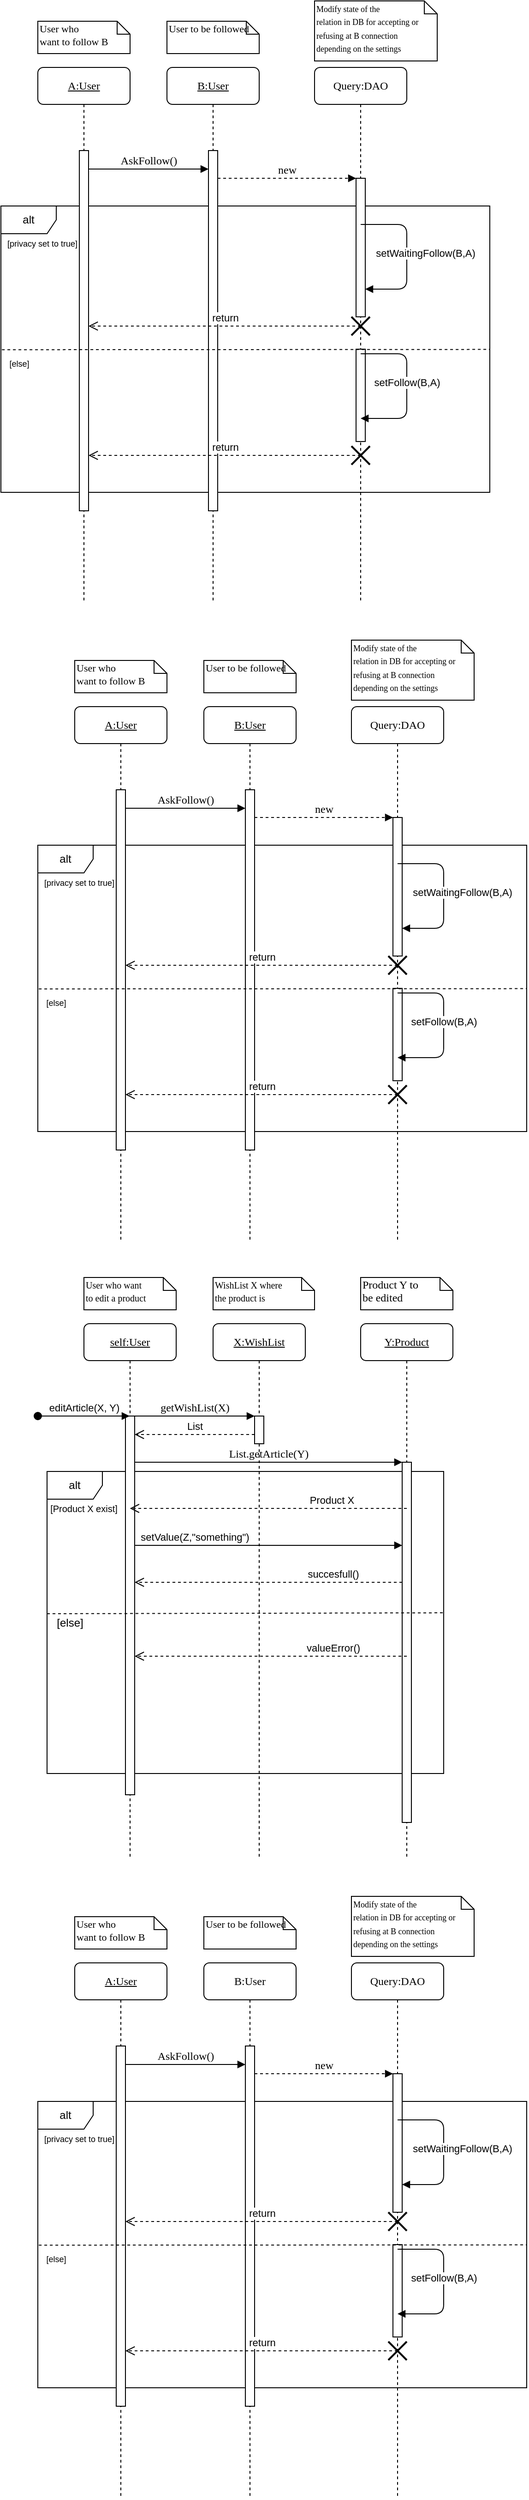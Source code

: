 <mxfile version="12.9.6" type="google"><diagram name="Page-1" id="13e1069c-82ec-6db2-03f1-153e76fe0fe0"><mxGraphModel dx="1038" dy="531" grid="1" gridSize="10" guides="1" tooltips="1" connect="1" arrows="1" fold="1" page="1" pageScale="1" pageWidth="1100" pageHeight="850" background="#ffffff" math="0" shadow="0"><root><mxCell id="0"/><mxCell id="1" parent="0"/><mxCell id="RdYqkUsbzu6zwM44UYpW-6" value="alt" style="shape=umlFrame;whiteSpace=wrap;html=1;" parent="1" vertex="1"><mxGeometry x="60" y="230" width="530" height="310" as="geometry"/></mxCell><mxCell id="7baba1c4bc27f4b0-2" value="&lt;u&gt;B:User&lt;/u&gt;" style="shape=umlLifeline;perimeter=lifelinePerimeter;whiteSpace=wrap;html=1;container=1;collapsible=0;recursiveResize=0;outlineConnect=0;rounded=1;shadow=0;comic=0;labelBackgroundColor=none;strokeWidth=1;fontFamily=Verdana;fontSize=12;align=center;" parent="1" vertex="1"><mxGeometry x="240" y="80" width="100" height="580" as="geometry"/></mxCell><mxCell id="7baba1c4bc27f4b0-10" value="" style="html=1;points=[];perimeter=orthogonalPerimeter;rounded=0;shadow=0;comic=0;labelBackgroundColor=none;strokeWidth=1;fontFamily=Verdana;fontSize=12;align=center;" parent="7baba1c4bc27f4b0-2" vertex="1"><mxGeometry x="45" y="90" width="10" height="390" as="geometry"/></mxCell><mxCell id="7baba1c4bc27f4b0-3" value="Query:DAO" style="shape=umlLifeline;perimeter=lifelinePerimeter;whiteSpace=wrap;html=1;container=1;collapsible=0;recursiveResize=0;outlineConnect=0;rounded=1;shadow=0;comic=0;labelBackgroundColor=none;strokeWidth=1;fontFamily=Verdana;fontSize=12;align=center;" parent="1" vertex="1"><mxGeometry x="400" y="80" width="100" height="580" as="geometry"/></mxCell><mxCell id="7baba1c4bc27f4b0-13" value="" style="html=1;points=[];perimeter=orthogonalPerimeter;rounded=0;shadow=0;comic=0;labelBackgroundColor=none;strokeWidth=1;fontFamily=Verdana;fontSize=12;align=center;" parent="7baba1c4bc27f4b0-3" vertex="1"><mxGeometry x="45" y="120" width="10" height="150" as="geometry"/></mxCell><mxCell id="RdYqkUsbzu6zwM44UYpW-16" value="" style="html=1;points=[];perimeter=orthogonalPerimeter;" parent="7baba1c4bc27f4b0-3" vertex="1"><mxGeometry x="45" y="305" width="10" height="100" as="geometry"/></mxCell><mxCell id="7baba1c4bc27f4b0-8" value="&lt;u&gt;A:User&lt;/u&gt;" style="shape=umlLifeline;perimeter=lifelinePerimeter;whiteSpace=wrap;html=1;container=1;collapsible=0;recursiveResize=0;outlineConnect=0;rounded=1;shadow=0;comic=0;labelBackgroundColor=none;strokeWidth=1;fontFamily=Verdana;fontSize=12;align=center;" parent="1" vertex="1"><mxGeometry x="100" y="80" width="100" height="580" as="geometry"/></mxCell><mxCell id="7baba1c4bc27f4b0-9" value="" style="html=1;points=[];perimeter=orthogonalPerimeter;rounded=0;shadow=0;comic=0;labelBackgroundColor=none;strokeWidth=1;fontFamily=Verdana;fontSize=12;align=center;" parent="7baba1c4bc27f4b0-8" vertex="1"><mxGeometry x="45" y="90" width="10" height="390" as="geometry"/></mxCell><mxCell id="7baba1c4bc27f4b0-11" value="AskFollow()" style="html=1;verticalAlign=bottom;endArrow=block;labelBackgroundColor=none;fontFamily=Verdana;fontSize=12;edgeStyle=elbowEdgeStyle;elbow=vertical;" parent="1" source="7baba1c4bc27f4b0-9" target="7baba1c4bc27f4b0-10" edge="1"><mxGeometry relative="1" as="geometry"><mxPoint x="220" y="190" as="sourcePoint"/><Array as="points"><mxPoint x="220" y="190"/><mxPoint x="210" y="180"/></Array></mxGeometry></mxCell><mxCell id="7baba1c4bc27f4b0-14" value="new" style="html=1;verticalAlign=bottom;endArrow=block;entryX=0;entryY=0;labelBackgroundColor=none;fontFamily=Verdana;fontSize=12;edgeStyle=elbowEdgeStyle;elbow=vertical;dashed=1;" parent="1" source="7baba1c4bc27f4b0-10" target="7baba1c4bc27f4b0-13" edge="1"><mxGeometry relative="1" as="geometry"><mxPoint x="370" y="200" as="sourcePoint"/></mxGeometry></mxCell><mxCell id="7baba1c4bc27f4b0-40" value="&lt;font style=&quot;font-size: 11px&quot;&gt;User who&lt;br&gt;want to follow B&lt;/font&gt;" style="shape=note;whiteSpace=wrap;html=1;size=14;verticalAlign=top;align=left;spacingTop=-6;rounded=0;shadow=0;comic=0;labelBackgroundColor=none;strokeWidth=1;fontFamily=Verdana;fontSize=12" parent="1" vertex="1"><mxGeometry x="100" y="30" width="100" height="35" as="geometry"/></mxCell><mxCell id="7baba1c4bc27f4b0-41" value="&lt;font style=&quot;font-size: 11px&quot;&gt;User to be followed&lt;/font&gt;" style="shape=note;whiteSpace=wrap;html=1;size=14;verticalAlign=top;align=left;spacingTop=-6;rounded=0;shadow=0;comic=0;labelBackgroundColor=none;strokeWidth=1;fontFamily=Verdana;fontSize=12" parent="1" vertex="1"><mxGeometry x="240" y="30" width="100" height="35" as="geometry"/></mxCell><mxCell id="7baba1c4bc27f4b0-42" value="&lt;font style=&quot;line-height: 60% ; font-size: 9px&quot;&gt;Modify state of the &lt;br&gt;relation in DB for accepting or refusing at B connection&lt;br&gt;depending on the settings&lt;br&gt;&lt;/font&gt;" style="shape=note;whiteSpace=wrap;html=1;size=14;verticalAlign=top;align=left;spacingTop=-6;rounded=0;shadow=0;comic=0;labelBackgroundColor=none;strokeWidth=1;fontFamily=Verdana;fontSize=12" parent="1" vertex="1"><mxGeometry x="400" y="8" width="133" height="65" as="geometry"/></mxCell><mxCell id="RdYqkUsbzu6zwM44UYpW-3" value="setWaitingFollow(B,A)" style="html=1;verticalAlign=bottom;endArrow=block;" parent="1" target="7baba1c4bc27f4b0-13" edge="1"><mxGeometry x="0.091" y="20" width="80" relative="1" as="geometry"><mxPoint x="450" y="250" as="sourcePoint"/><mxPoint x="449.81" y="330" as="targetPoint"/><Array as="points"><mxPoint x="500" y="250"/><mxPoint x="500" y="290"/><mxPoint x="500" y="320"/></Array><mxPoint as="offset"/></mxGeometry></mxCell><mxCell id="RdYqkUsbzu6zwM44UYpW-4" value="setFollow(B,A)" style="html=1;verticalAlign=bottom;endArrow=block;" parent="1" target="7baba1c4bc27f4b0-3" edge="1"><mxGeometry x="0.058" width="80" relative="1" as="geometry"><mxPoint x="450" y="390" as="sourcePoint"/><mxPoint x="530" y="390" as="targetPoint"/><Array as="points"><mxPoint x="500" y="390"/><mxPoint x="500" y="460"/></Array><mxPoint as="offset"/></mxGeometry></mxCell><mxCell id="RdYqkUsbzu6zwM44UYpW-8" value="return" style="html=1;verticalAlign=bottom;endArrow=open;dashed=1;endSize=8;" parent="1" edge="1"><mxGeometry relative="1" as="geometry"><mxPoint x="450" y="500" as="sourcePoint"/><mxPoint x="155" y="500" as="targetPoint"/><Array as="points"><mxPoint x="370" y="500"/></Array></mxGeometry></mxCell><mxCell id="RdYqkUsbzu6zwM44UYpW-9" value="" style="endArrow=none;dashed=1;html=1;exitX=0.002;exitY=0.502;exitDx=0;exitDy=0;exitPerimeter=0;entryX=1;entryY=0.501;entryDx=0;entryDy=0;entryPerimeter=0;" parent="1" edge="1"><mxGeometry width="50" height="50" relative="1" as="geometry"><mxPoint x="61.06" y="385.6" as="sourcePoint"/><mxPoint x="590" y="385.3" as="targetPoint"/></mxGeometry></mxCell><mxCell id="RdYqkUsbzu6zwM44UYpW-10" value="&lt;font style=&quot;font-size: 9px&quot;&gt;[privacy set to true]&lt;/font&gt;" style="text;html=1;strokeColor=none;fillColor=none;align=center;verticalAlign=middle;whiteSpace=wrap;rounded=0;" parent="1" vertex="1"><mxGeometry x="60" y="260" width="90" height="20" as="geometry"/></mxCell><mxCell id="RdYqkUsbzu6zwM44UYpW-11" value="&lt;font style=&quot;font-size: 9px&quot;&gt;[else]&lt;/font&gt;" style="text;html=1;strokeColor=none;fillColor=none;align=center;verticalAlign=middle;whiteSpace=wrap;rounded=0;" parent="1" vertex="1"><mxGeometry x="60" y="390" width="40" height="20" as="geometry"/></mxCell><mxCell id="RdYqkUsbzu6zwM44UYpW-17" value="" style="endArrow=none;html=1;strokeWidth=2;" parent="1" edge="1"><mxGeometry width="50" height="50" relative="1" as="geometry"><mxPoint x="440" y="510" as="sourcePoint"/><mxPoint x="460" y="490" as="targetPoint"/></mxGeometry></mxCell><mxCell id="RdYqkUsbzu6zwM44UYpW-18" value="" style="endArrow=none;html=1;strokeWidth=2;" parent="1" edge="1"><mxGeometry width="50" height="50" relative="1" as="geometry"><mxPoint x="460" y="510" as="sourcePoint"/><mxPoint x="440" y="490" as="targetPoint"/><Array as="points"/></mxGeometry></mxCell><mxCell id="RdYqkUsbzu6zwM44UYpW-12" value="" style="endArrow=none;html=1;strokeWidth=2;rounded=1;shadow=0;" parent="1" edge="1"><mxGeometry width="50" height="50" relative="1" as="geometry"><mxPoint x="440" y="370" as="sourcePoint"/><mxPoint x="460" y="350" as="targetPoint"/></mxGeometry></mxCell><mxCell id="RdYqkUsbzu6zwM44UYpW-13" value="" style="endArrow=none;html=1;strokeWidth=2;rounded=1;shadow=0;" parent="1" edge="1"><mxGeometry width="50" height="50" relative="1" as="geometry"><mxPoint x="460" y="370" as="sourcePoint"/><mxPoint x="440" y="350" as="targetPoint"/></mxGeometry></mxCell><mxCell id="RdYqkUsbzu6zwM44UYpW-7" value="return" style="html=1;verticalAlign=bottom;endArrow=open;dashed=1;endSize=8;" parent="1" edge="1"><mxGeometry relative="1" as="geometry"><mxPoint x="450" y="360" as="sourcePoint"/><mxPoint x="155" y="360" as="targetPoint"/></mxGeometry></mxCell><mxCell id="ytRb5k7nLh3OFUmVU7L0-1" value="alt" style="shape=umlFrame;whiteSpace=wrap;html=1;" vertex="1" parent="1"><mxGeometry x="100" y="922" width="530" height="310" as="geometry"/></mxCell><mxCell id="ytRb5k7nLh3OFUmVU7L0-2" value="&lt;u&gt;B:User&lt;/u&gt;" style="shape=umlLifeline;perimeter=lifelinePerimeter;whiteSpace=wrap;html=1;container=1;collapsible=0;recursiveResize=0;outlineConnect=0;rounded=1;shadow=0;comic=0;labelBackgroundColor=none;strokeWidth=1;fontFamily=Verdana;fontSize=12;align=center;" vertex="1" parent="1"><mxGeometry x="280" y="772" width="100" height="580" as="geometry"/></mxCell><mxCell id="ytRb5k7nLh3OFUmVU7L0-3" value="" style="html=1;points=[];perimeter=orthogonalPerimeter;rounded=0;shadow=0;comic=0;labelBackgroundColor=none;strokeWidth=1;fontFamily=Verdana;fontSize=12;align=center;" vertex="1" parent="ytRb5k7nLh3OFUmVU7L0-2"><mxGeometry x="45" y="90" width="10" height="390" as="geometry"/></mxCell><mxCell id="ytRb5k7nLh3OFUmVU7L0-4" value="Query:DAO" style="shape=umlLifeline;perimeter=lifelinePerimeter;whiteSpace=wrap;html=1;container=1;collapsible=0;recursiveResize=0;outlineConnect=0;rounded=1;shadow=0;comic=0;labelBackgroundColor=none;strokeWidth=1;fontFamily=Verdana;fontSize=12;align=center;" vertex="1" parent="1"><mxGeometry x="440" y="772" width="100" height="580" as="geometry"/></mxCell><mxCell id="ytRb5k7nLh3OFUmVU7L0-5" value="" style="html=1;points=[];perimeter=orthogonalPerimeter;rounded=0;shadow=0;comic=0;labelBackgroundColor=none;strokeWidth=1;fontFamily=Verdana;fontSize=12;align=center;" vertex="1" parent="ytRb5k7nLh3OFUmVU7L0-4"><mxGeometry x="45" y="120" width="10" height="150" as="geometry"/></mxCell><mxCell id="ytRb5k7nLh3OFUmVU7L0-6" value="" style="html=1;points=[];perimeter=orthogonalPerimeter;" vertex="1" parent="ytRb5k7nLh3OFUmVU7L0-4"><mxGeometry x="45" y="305" width="10" height="100" as="geometry"/></mxCell><mxCell id="ytRb5k7nLh3OFUmVU7L0-7" value="&lt;u&gt;A:User&lt;/u&gt;" style="shape=umlLifeline;perimeter=lifelinePerimeter;whiteSpace=wrap;html=1;container=1;collapsible=0;recursiveResize=0;outlineConnect=0;rounded=1;shadow=0;comic=0;labelBackgroundColor=none;strokeWidth=1;fontFamily=Verdana;fontSize=12;align=center;" vertex="1" parent="1"><mxGeometry x="140" y="772" width="100" height="580" as="geometry"/></mxCell><mxCell id="ytRb5k7nLh3OFUmVU7L0-8" value="" style="html=1;points=[];perimeter=orthogonalPerimeter;rounded=0;shadow=0;comic=0;labelBackgroundColor=none;strokeWidth=1;fontFamily=Verdana;fontSize=12;align=center;" vertex="1" parent="ytRb5k7nLh3OFUmVU7L0-7"><mxGeometry x="45" y="90" width="10" height="390" as="geometry"/></mxCell><mxCell id="ytRb5k7nLh3OFUmVU7L0-9" value="AskFollow()" style="html=1;verticalAlign=bottom;endArrow=block;labelBackgroundColor=none;fontFamily=Verdana;fontSize=12;edgeStyle=elbowEdgeStyle;elbow=vertical;" edge="1" parent="1" source="ytRb5k7nLh3OFUmVU7L0-8" target="ytRb5k7nLh3OFUmVU7L0-3"><mxGeometry relative="1" as="geometry"><mxPoint x="260" y="882" as="sourcePoint"/><Array as="points"><mxPoint x="260" y="882"/><mxPoint x="250" y="872"/></Array></mxGeometry></mxCell><mxCell id="ytRb5k7nLh3OFUmVU7L0-10" value="new" style="html=1;verticalAlign=bottom;endArrow=block;entryX=0;entryY=0;labelBackgroundColor=none;fontFamily=Verdana;fontSize=12;edgeStyle=elbowEdgeStyle;elbow=vertical;dashed=1;" edge="1" parent="1" source="ytRb5k7nLh3OFUmVU7L0-3" target="ytRb5k7nLh3OFUmVU7L0-5"><mxGeometry relative="1" as="geometry"><mxPoint x="410" y="892" as="sourcePoint"/></mxGeometry></mxCell><mxCell id="ytRb5k7nLh3OFUmVU7L0-11" value="&lt;font style=&quot;font-size: 11px&quot;&gt;User who&lt;br&gt;want to follow B&lt;/font&gt;" style="shape=note;whiteSpace=wrap;html=1;size=14;verticalAlign=top;align=left;spacingTop=-6;rounded=0;shadow=0;comic=0;labelBackgroundColor=none;strokeWidth=1;fontFamily=Verdana;fontSize=12" vertex="1" parent="1"><mxGeometry x="140" y="722" width="100" height="35" as="geometry"/></mxCell><mxCell id="ytRb5k7nLh3OFUmVU7L0-12" value="&lt;font style=&quot;font-size: 11px&quot;&gt;User to be followed&lt;/font&gt;" style="shape=note;whiteSpace=wrap;html=1;size=14;verticalAlign=top;align=left;spacingTop=-6;rounded=0;shadow=0;comic=0;labelBackgroundColor=none;strokeWidth=1;fontFamily=Verdana;fontSize=12" vertex="1" parent="1"><mxGeometry x="280" y="722" width="100" height="35" as="geometry"/></mxCell><mxCell id="ytRb5k7nLh3OFUmVU7L0-13" value="&lt;font style=&quot;line-height: 60% ; font-size: 9px&quot;&gt;Modify state of the &lt;br&gt;relation in DB for accepting or refusing at B connection&lt;br&gt;depending on the settings&lt;br&gt;&lt;/font&gt;" style="shape=note;whiteSpace=wrap;html=1;size=14;verticalAlign=top;align=left;spacingTop=-6;rounded=0;shadow=0;comic=0;labelBackgroundColor=none;strokeWidth=1;fontFamily=Verdana;fontSize=12" vertex="1" parent="1"><mxGeometry x="440" y="700" width="133" height="65" as="geometry"/></mxCell><mxCell id="ytRb5k7nLh3OFUmVU7L0-14" value="setWaitingFollow(B,A)" style="html=1;verticalAlign=bottom;endArrow=block;" edge="1" parent="1" target="ytRb5k7nLh3OFUmVU7L0-5"><mxGeometry x="0.091" y="20" width="80" relative="1" as="geometry"><mxPoint x="490" y="942" as="sourcePoint"/><mxPoint x="489.81" y="1022" as="targetPoint"/><Array as="points"><mxPoint x="540" y="942"/><mxPoint x="540" y="982"/><mxPoint x="540" y="1012"/></Array><mxPoint as="offset"/></mxGeometry></mxCell><mxCell id="ytRb5k7nLh3OFUmVU7L0-15" value="setFollow(B,A)" style="html=1;verticalAlign=bottom;endArrow=block;" edge="1" parent="1" target="ytRb5k7nLh3OFUmVU7L0-4"><mxGeometry x="0.058" width="80" relative="1" as="geometry"><mxPoint x="490" y="1082" as="sourcePoint"/><mxPoint x="570" y="1082" as="targetPoint"/><Array as="points"><mxPoint x="540" y="1082"/><mxPoint x="540" y="1152"/></Array><mxPoint as="offset"/></mxGeometry></mxCell><mxCell id="ytRb5k7nLh3OFUmVU7L0-16" value="return" style="html=1;verticalAlign=bottom;endArrow=open;dashed=1;endSize=8;" edge="1" parent="1"><mxGeometry relative="1" as="geometry"><mxPoint x="490" y="1192" as="sourcePoint"/><mxPoint x="195" y="1192" as="targetPoint"/><Array as="points"><mxPoint x="410" y="1192"/></Array></mxGeometry></mxCell><mxCell id="ytRb5k7nLh3OFUmVU7L0-17" value="" style="endArrow=none;dashed=1;html=1;exitX=0.002;exitY=0.502;exitDx=0;exitDy=0;exitPerimeter=0;entryX=1;entryY=0.501;entryDx=0;entryDy=0;entryPerimeter=0;" edge="1" parent="1"><mxGeometry width="50" height="50" relative="1" as="geometry"><mxPoint x="101.06" y="1077.6" as="sourcePoint"/><mxPoint x="630" y="1077.3" as="targetPoint"/></mxGeometry></mxCell><mxCell id="ytRb5k7nLh3OFUmVU7L0-18" value="&lt;font style=&quot;font-size: 9px&quot;&gt;[privacy set to true]&lt;/font&gt;" style="text;html=1;strokeColor=none;fillColor=none;align=center;verticalAlign=middle;whiteSpace=wrap;rounded=0;" vertex="1" parent="1"><mxGeometry x="100" y="952" width="90" height="20" as="geometry"/></mxCell><mxCell id="ytRb5k7nLh3OFUmVU7L0-19" value="&lt;font style=&quot;font-size: 9px&quot;&gt;[else]&lt;/font&gt;" style="text;html=1;strokeColor=none;fillColor=none;align=center;verticalAlign=middle;whiteSpace=wrap;rounded=0;" vertex="1" parent="1"><mxGeometry x="100" y="1082" width="40" height="20" as="geometry"/></mxCell><mxCell id="ytRb5k7nLh3OFUmVU7L0-20" value="" style="endArrow=none;html=1;strokeWidth=2;" edge="1" parent="1"><mxGeometry width="50" height="50" relative="1" as="geometry"><mxPoint x="480" y="1202" as="sourcePoint"/><mxPoint x="500" y="1182" as="targetPoint"/></mxGeometry></mxCell><mxCell id="ytRb5k7nLh3OFUmVU7L0-21" value="" style="endArrow=none;html=1;strokeWidth=2;" edge="1" parent="1"><mxGeometry width="50" height="50" relative="1" as="geometry"><mxPoint x="500" y="1202" as="sourcePoint"/><mxPoint x="480" y="1182" as="targetPoint"/><Array as="points"/></mxGeometry></mxCell><mxCell id="ytRb5k7nLh3OFUmVU7L0-22" value="" style="endArrow=none;html=1;strokeWidth=2;rounded=1;shadow=0;" edge="1" parent="1"><mxGeometry width="50" height="50" relative="1" as="geometry"><mxPoint x="480" y="1062" as="sourcePoint"/><mxPoint x="500" y="1042" as="targetPoint"/></mxGeometry></mxCell><mxCell id="ytRb5k7nLh3OFUmVU7L0-23" value="" style="endArrow=none;html=1;strokeWidth=2;rounded=1;shadow=0;" edge="1" parent="1"><mxGeometry width="50" height="50" relative="1" as="geometry"><mxPoint x="500" y="1062" as="sourcePoint"/><mxPoint x="480" y="1042" as="targetPoint"/></mxGeometry></mxCell><mxCell id="ytRb5k7nLh3OFUmVU7L0-24" value="return" style="html=1;verticalAlign=bottom;endArrow=open;dashed=1;endSize=8;" edge="1" parent="1"><mxGeometry relative="1" as="geometry"><mxPoint x="490" y="1052" as="sourcePoint"/><mxPoint x="195" y="1052" as="targetPoint"/></mxGeometry></mxCell><UserObject label="alt" id="ytRb5k7nLh3OFUmVU7L0-25"><mxCell style="shape=umlFrame;whiteSpace=wrap;html=1;movable=1;resizable=1;rotatable=1;deletable=1;editable=1;connectable=1;" vertex="1" parent="1"><mxGeometry x="110" y="1600" width="430" height="327" as="geometry"/></mxCell></UserObject><mxCell id="ytRb5k7nLh3OFUmVU7L0-26" value="&lt;u&gt;X:WishList&lt;/u&gt;" style="shape=umlLifeline;perimeter=lifelinePerimeter;whiteSpace=wrap;html=1;container=1;collapsible=0;recursiveResize=0;outlineConnect=0;rounded=1;shadow=0;comic=0;labelBackgroundColor=none;strokeWidth=1;fontFamily=Verdana;fontSize=12;align=center;" vertex="1" parent="1"><mxGeometry x="290" y="1440" width="100" height="580" as="geometry"/></mxCell><mxCell id="ytRb5k7nLh3OFUmVU7L0-27" value="" style="html=1;points=[];perimeter=orthogonalPerimeter;rounded=0;shadow=0;comic=0;labelBackgroundColor=none;strokeWidth=1;fontFamily=Verdana;fontSize=12;align=center;" vertex="1" parent="ytRb5k7nLh3OFUmVU7L0-26"><mxGeometry x="45" y="100" width="10" height="30" as="geometry"/></mxCell><mxCell id="ytRb5k7nLh3OFUmVU7L0-28" value="&lt;u&gt;Y:Product&lt;/u&gt;" style="shape=umlLifeline;perimeter=lifelinePerimeter;whiteSpace=wrap;html=1;container=1;collapsible=0;recursiveResize=0;outlineConnect=0;rounded=1;shadow=0;comic=0;labelBackgroundColor=none;strokeWidth=1;fontFamily=Verdana;fontSize=12;align=center;" vertex="1" parent="1"><mxGeometry x="450" y="1440" width="100" height="580" as="geometry"/></mxCell><mxCell id="ytRb5k7nLh3OFUmVU7L0-29" value="" style="html=1;points=[];perimeter=orthogonalPerimeter;rounded=0;shadow=0;comic=0;labelBackgroundColor=none;strokeWidth=1;fontFamily=Verdana;fontSize=12;align=center;" vertex="1" parent="ytRb5k7nLh3OFUmVU7L0-28"><mxGeometry x="45" y="150" width="10" height="390" as="geometry"/></mxCell><mxCell id="ytRb5k7nLh3OFUmVU7L0-30" value="&lt;u&gt;self:User&lt;/u&gt;" style="shape=umlLifeline;perimeter=lifelinePerimeter;whiteSpace=wrap;html=1;container=1;collapsible=0;recursiveResize=0;outlineConnect=0;rounded=1;shadow=0;comic=0;labelBackgroundColor=none;strokeWidth=1;fontFamily=Verdana;fontSize=12;align=center;" vertex="1" parent="1"><mxGeometry x="150" y="1440" width="100" height="580" as="geometry"/></mxCell><mxCell id="ytRb5k7nLh3OFUmVU7L0-31" value="" style="html=1;points=[];perimeter=orthogonalPerimeter;rounded=0;shadow=0;comic=0;labelBackgroundColor=none;strokeWidth=1;fontFamily=Verdana;fontSize=12;align=center;" vertex="1" parent="ytRb5k7nLh3OFUmVU7L0-30"><mxGeometry x="45" y="100" width="10" height="410" as="geometry"/></mxCell><mxCell id="ytRb5k7nLh3OFUmVU7L0-32" value="getWishList(X)" style="html=1;verticalAlign=bottom;endArrow=block;entryX=0;entryY=0;labelBackgroundColor=none;fontFamily=Verdana;fontSize=12;edgeStyle=elbowEdgeStyle;elbow=vertical;" edge="1" parent="1" source="ytRb5k7nLh3OFUmVU7L0-31" target="ytRb5k7nLh3OFUmVU7L0-27"><mxGeometry relative="1" as="geometry"><mxPoint x="270" y="1550" as="sourcePoint"/></mxGeometry></mxCell><mxCell id="ytRb5k7nLh3OFUmVU7L0-33" value="List.getArticle(Y)" style="html=1;verticalAlign=bottom;endArrow=block;labelBackgroundColor=none;fontFamily=Verdana;fontSize=12;edgeStyle=elbowEdgeStyle;elbow=vertical;" edge="1" parent="1" source="ytRb5k7nLh3OFUmVU7L0-31"><mxGeometry relative="1" as="geometry"><mxPoint x="420" y="1560" as="sourcePoint"/><mxPoint x="495" y="1590" as="targetPoint"/><Array as="points"><mxPoint x="250" y="1590"/><mxPoint x="370" y="1580"/></Array></mxGeometry></mxCell><mxCell id="ytRb5k7nLh3OFUmVU7L0-34" value="&lt;font style=&quot;font-size: 10px&quot;&gt;User who want &lt;br&gt;to edit a product&lt;/font&gt;" style="shape=note;whiteSpace=wrap;html=1;size=14;verticalAlign=top;align=left;spacingTop=-6;rounded=0;shadow=0;comic=0;labelBackgroundColor=none;strokeWidth=1;fontFamily=Verdana;fontSize=12" vertex="1" parent="1"><mxGeometry x="150" y="1390" width="100" height="35" as="geometry"/></mxCell><mxCell id="ytRb5k7nLh3OFUmVU7L0-35" value="&lt;font style=&quot;font-size: 10px&quot;&gt;WishList X where &lt;br&gt;the product is&amp;nbsp;&lt;/font&gt;" style="shape=note;whiteSpace=wrap;html=1;size=14;verticalAlign=top;align=left;spacingTop=-6;rounded=0;shadow=0;comic=0;labelBackgroundColor=none;strokeWidth=1;fontFamily=Verdana;fontSize=12" vertex="1" parent="1"><mxGeometry x="290" y="1390" width="110" height="35" as="geometry"/></mxCell><mxCell id="ytRb5k7nLh3OFUmVU7L0-36" value="Product Y to&amp;nbsp;&lt;br&gt;be edited" style="shape=note;whiteSpace=wrap;html=1;size=14;verticalAlign=top;align=left;spacingTop=-6;rounded=0;shadow=0;comic=0;labelBackgroundColor=none;strokeWidth=1;fontFamily=Verdana;fontSize=12" vertex="1" parent="1"><mxGeometry x="450" y="1390" width="100" height="35" as="geometry"/></mxCell><mxCell id="ytRb5k7nLh3OFUmVU7L0-37" value="Product X&amp;nbsp;" style="html=1;verticalAlign=bottom;endArrow=open;dashed=1;endSize=8;" edge="1" parent="1"><mxGeometry x="-0.467" relative="1" as="geometry"><mxPoint x="500" y="1640" as="sourcePoint"/><mxPoint x="199.81" y="1640" as="targetPoint"/><mxPoint as="offset"/></mxGeometry></mxCell><mxCell id="ytRb5k7nLh3OFUmVU7L0-38" value="setValue(Z,&quot;something&quot;)" style="html=1;verticalAlign=bottom;endArrow=block;" edge="1" parent="1"><mxGeometry x="-0.552" width="80" relative="1" as="geometry"><mxPoint x="205.0" y="1680" as="sourcePoint"/><mxPoint x="495" y="1680" as="targetPoint"/><mxPoint as="offset"/></mxGeometry></mxCell><mxCell id="ytRb5k7nLh3OFUmVU7L0-39" value="succesfull()" style="html=1;verticalAlign=bottom;endArrow=open;dashed=1;endSize=8;" edge="1" parent="1"><mxGeometry x="-0.483" relative="1" as="geometry"><mxPoint x="495" y="1720" as="sourcePoint"/><mxPoint x="205.0" y="1720" as="targetPoint"/><mxPoint as="offset"/></mxGeometry></mxCell><mxCell id="ytRb5k7nLh3OFUmVU7L0-40" value="" style="endArrow=none;dashed=1;html=1;exitX=0;exitY=0.471;exitDx=0;exitDy=0;exitPerimeter=0;entryX=1;entryY=0.468;entryDx=0;entryDy=0;entryPerimeter=0;" edge="1" parent="1" source="ytRb5k7nLh3OFUmVU7L0-25" target="ytRb5k7nLh3OFUmVU7L0-25"><mxGeometry width="50" height="50" relative="1" as="geometry"><mxPoint x="340" y="1770" as="sourcePoint"/><mxPoint x="390" y="1720" as="targetPoint"/></mxGeometry></mxCell><mxCell id="ytRb5k7nLh3OFUmVU7L0-41" value="valueError()" style="html=1;verticalAlign=bottom;endArrow=open;dashed=1;endSize=8;" edge="1" parent="1" target="ytRb5k7nLh3OFUmVU7L0-31"><mxGeometry x="-0.458" relative="1" as="geometry"><mxPoint x="500" y="1800" as="sourcePoint"/><mxPoint x="420" y="1800" as="targetPoint"/><mxPoint as="offset"/></mxGeometry></mxCell><mxCell id="ytRb5k7nLh3OFUmVU7L0-42" value="&lt;font style=&quot;font-size: 10px&quot;&gt;[Product X exist]&lt;/font&gt;" style="text;html=1;strokeColor=none;fillColor=none;align=center;verticalAlign=middle;whiteSpace=wrap;rounded=0;" vertex="1" parent="1"><mxGeometry x="110" y="1630" width="80" height="20" as="geometry"/></mxCell><mxCell id="ytRb5k7nLh3OFUmVU7L0-43" value="[else]" style="text;html=1;strokeColor=none;fillColor=none;align=center;verticalAlign=middle;whiteSpace=wrap;rounded=0;" vertex="1" parent="1"><mxGeometry x="110" y="1753.5" width="50" height="20" as="geometry"/></mxCell><mxCell id="ytRb5k7nLh3OFUmVU7L0-44" value="editArticle(X, Y)" style="html=1;verticalAlign=bottom;startArrow=oval;startFill=1;endArrow=block;startSize=8;" edge="1" parent="1" target="ytRb5k7nLh3OFUmVU7L0-30"><mxGeometry width="60" relative="1" as="geometry"><mxPoint x="100" y="1540" as="sourcePoint"/><mxPoint x="180" y="1540" as="targetPoint"/></mxGeometry></mxCell><mxCell id="ytRb5k7nLh3OFUmVU7L0-45" value="List" style="html=1;verticalAlign=bottom;endArrow=open;dashed=1;endSize=8;" edge="1" parent="1" source="ytRb5k7nLh3OFUmVU7L0-27" target="ytRb5k7nLh3OFUmVU7L0-31"><mxGeometry relative="1" as="geometry"><mxPoint x="480" y="1660" as="sourcePoint"/><mxPoint x="400" y="1660" as="targetPoint"/><Array as="points"><mxPoint x="240" y="1560"/></Array></mxGeometry></mxCell><mxCell id="ytRb5k7nLh3OFUmVU7L0-46" value="alt" style="shape=umlFrame;whiteSpace=wrap;html=1;" vertex="1" parent="1"><mxGeometry x="100" y="2282" width="530" height="310" as="geometry"/></mxCell><mxCell id="ytRb5k7nLh3OFUmVU7L0-47" value="B:User" style="shape=umlLifeline;perimeter=lifelinePerimeter;whiteSpace=wrap;html=1;container=1;collapsible=0;recursiveResize=0;outlineConnect=0;rounded=1;shadow=0;comic=0;labelBackgroundColor=none;strokeWidth=1;fontFamily=Verdana;fontSize=12;align=center;" vertex="1" parent="1"><mxGeometry x="280" y="2132" width="100" height="580" as="geometry"/></mxCell><mxCell id="ytRb5k7nLh3OFUmVU7L0-48" value="" style="html=1;points=[];perimeter=orthogonalPerimeter;rounded=0;shadow=0;comic=0;labelBackgroundColor=none;strokeWidth=1;fontFamily=Verdana;fontSize=12;align=center;" vertex="1" parent="ytRb5k7nLh3OFUmVU7L0-47"><mxGeometry x="45" y="90" width="10" height="390" as="geometry"/></mxCell><mxCell id="ytRb5k7nLh3OFUmVU7L0-49" value="Query:DAO" style="shape=umlLifeline;perimeter=lifelinePerimeter;whiteSpace=wrap;html=1;container=1;collapsible=0;recursiveResize=0;outlineConnect=0;rounded=1;shadow=0;comic=0;labelBackgroundColor=none;strokeWidth=1;fontFamily=Verdana;fontSize=12;align=center;" vertex="1" parent="1"><mxGeometry x="440" y="2132" width="100" height="580" as="geometry"/></mxCell><mxCell id="ytRb5k7nLh3OFUmVU7L0-50" value="" style="html=1;points=[];perimeter=orthogonalPerimeter;rounded=0;shadow=0;comic=0;labelBackgroundColor=none;strokeWidth=1;fontFamily=Verdana;fontSize=12;align=center;" vertex="1" parent="ytRb5k7nLh3OFUmVU7L0-49"><mxGeometry x="45" y="120" width="10" height="150" as="geometry"/></mxCell><mxCell id="ytRb5k7nLh3OFUmVU7L0-51" value="" style="html=1;points=[];perimeter=orthogonalPerimeter;" vertex="1" parent="ytRb5k7nLh3OFUmVU7L0-49"><mxGeometry x="45" y="305" width="10" height="100" as="geometry"/></mxCell><mxCell id="ytRb5k7nLh3OFUmVU7L0-52" value="&lt;u&gt;A:User&lt;/u&gt;" style="shape=umlLifeline;perimeter=lifelinePerimeter;whiteSpace=wrap;html=1;container=1;collapsible=0;recursiveResize=0;outlineConnect=0;rounded=1;shadow=0;comic=0;labelBackgroundColor=none;strokeWidth=1;fontFamily=Verdana;fontSize=12;align=center;" vertex="1" parent="1"><mxGeometry x="140" y="2132" width="100" height="580" as="geometry"/></mxCell><mxCell id="ytRb5k7nLh3OFUmVU7L0-53" value="" style="html=1;points=[];perimeter=orthogonalPerimeter;rounded=0;shadow=0;comic=0;labelBackgroundColor=none;strokeWidth=1;fontFamily=Verdana;fontSize=12;align=center;" vertex="1" parent="ytRb5k7nLh3OFUmVU7L0-52"><mxGeometry x="45" y="90" width="10" height="390" as="geometry"/></mxCell><mxCell id="ytRb5k7nLh3OFUmVU7L0-54" value="AskFollow()" style="html=1;verticalAlign=bottom;endArrow=block;labelBackgroundColor=none;fontFamily=Verdana;fontSize=12;edgeStyle=elbowEdgeStyle;elbow=vertical;" edge="1" parent="1" source="ytRb5k7nLh3OFUmVU7L0-53" target="ytRb5k7nLh3OFUmVU7L0-48"><mxGeometry relative="1" as="geometry"><mxPoint x="260" y="2242" as="sourcePoint"/><Array as="points"><mxPoint x="260" y="2242"/><mxPoint x="250" y="2232"/></Array></mxGeometry></mxCell><mxCell id="ytRb5k7nLh3OFUmVU7L0-55" value="new" style="html=1;verticalAlign=bottom;endArrow=block;entryX=0;entryY=0;labelBackgroundColor=none;fontFamily=Verdana;fontSize=12;edgeStyle=elbowEdgeStyle;elbow=vertical;dashed=1;" edge="1" parent="1" source="ytRb5k7nLh3OFUmVU7L0-48" target="ytRb5k7nLh3OFUmVU7L0-50"><mxGeometry relative="1" as="geometry"><mxPoint x="410" y="2252" as="sourcePoint"/></mxGeometry></mxCell><mxCell id="ytRb5k7nLh3OFUmVU7L0-56" value="&lt;font style=&quot;font-size: 11px&quot;&gt;User who&lt;br&gt;want to follow B&lt;/font&gt;" style="shape=note;whiteSpace=wrap;html=1;size=14;verticalAlign=top;align=left;spacingTop=-6;rounded=0;shadow=0;comic=0;labelBackgroundColor=none;strokeWidth=1;fontFamily=Verdana;fontSize=12" vertex="1" parent="1"><mxGeometry x="140" y="2082" width="100" height="35" as="geometry"/></mxCell><mxCell id="ytRb5k7nLh3OFUmVU7L0-57" value="&lt;font style=&quot;font-size: 11px&quot;&gt;User to be followed&lt;/font&gt;" style="shape=note;whiteSpace=wrap;html=1;size=14;verticalAlign=top;align=left;spacingTop=-6;rounded=0;shadow=0;comic=0;labelBackgroundColor=none;strokeWidth=1;fontFamily=Verdana;fontSize=12" vertex="1" parent="1"><mxGeometry x="280" y="2082" width="100" height="35" as="geometry"/></mxCell><mxCell id="ytRb5k7nLh3OFUmVU7L0-58" value="&lt;font style=&quot;line-height: 60% ; font-size: 9px&quot;&gt;Modify state of the &lt;br&gt;relation in DB for accepting or refusing at B connection&lt;br&gt;depending on the settings&lt;br&gt;&lt;/font&gt;" style="shape=note;whiteSpace=wrap;html=1;size=14;verticalAlign=top;align=left;spacingTop=-6;rounded=0;shadow=0;comic=0;labelBackgroundColor=none;strokeWidth=1;fontFamily=Verdana;fontSize=12" vertex="1" parent="1"><mxGeometry x="440" y="2060" width="133" height="65" as="geometry"/></mxCell><mxCell id="ytRb5k7nLh3OFUmVU7L0-59" value="setWaitingFollow(B,A)" style="html=1;verticalAlign=bottom;endArrow=block;" edge="1" parent="1" target="ytRb5k7nLh3OFUmVU7L0-50"><mxGeometry x="0.091" y="20" width="80" relative="1" as="geometry"><mxPoint x="490" y="2302" as="sourcePoint"/><mxPoint x="489.81" y="2382" as="targetPoint"/><Array as="points"><mxPoint x="540" y="2302"/><mxPoint x="540" y="2342"/><mxPoint x="540" y="2372"/></Array><mxPoint as="offset"/></mxGeometry></mxCell><mxCell id="ytRb5k7nLh3OFUmVU7L0-60" value="setFollow(B,A)" style="html=1;verticalAlign=bottom;endArrow=block;" edge="1" parent="1" target="ytRb5k7nLh3OFUmVU7L0-49"><mxGeometry x="0.058" width="80" relative="1" as="geometry"><mxPoint x="490" y="2442" as="sourcePoint"/><mxPoint x="570" y="2442" as="targetPoint"/><Array as="points"><mxPoint x="540" y="2442"/><mxPoint x="540" y="2512"/></Array><mxPoint as="offset"/></mxGeometry></mxCell><mxCell id="ytRb5k7nLh3OFUmVU7L0-61" value="return" style="html=1;verticalAlign=bottom;endArrow=open;dashed=1;endSize=8;" edge="1" parent="1"><mxGeometry relative="1" as="geometry"><mxPoint x="490" y="2552" as="sourcePoint"/><mxPoint x="195" y="2552" as="targetPoint"/><Array as="points"><mxPoint x="410" y="2552"/></Array></mxGeometry></mxCell><mxCell id="ytRb5k7nLh3OFUmVU7L0-62" value="" style="endArrow=none;dashed=1;html=1;exitX=0.002;exitY=0.502;exitDx=0;exitDy=0;exitPerimeter=0;entryX=1;entryY=0.501;entryDx=0;entryDy=0;entryPerimeter=0;" edge="1" parent="1"><mxGeometry width="50" height="50" relative="1" as="geometry"><mxPoint x="101.06" y="2437.6" as="sourcePoint"/><mxPoint x="630" y="2437.3" as="targetPoint"/></mxGeometry></mxCell><mxCell id="ytRb5k7nLh3OFUmVU7L0-63" value="&lt;font style=&quot;font-size: 9px&quot;&gt;[privacy set to true]&lt;/font&gt;" style="text;html=1;strokeColor=none;fillColor=none;align=center;verticalAlign=middle;whiteSpace=wrap;rounded=0;" vertex="1" parent="1"><mxGeometry x="100" y="2312" width="90" height="20" as="geometry"/></mxCell><mxCell id="ytRb5k7nLh3OFUmVU7L0-64" value="&lt;font style=&quot;font-size: 9px&quot;&gt;[else]&lt;/font&gt;" style="text;html=1;strokeColor=none;fillColor=none;align=center;verticalAlign=middle;whiteSpace=wrap;rounded=0;" vertex="1" parent="1"><mxGeometry x="100" y="2442" width="40" height="20" as="geometry"/></mxCell><mxCell id="ytRb5k7nLh3OFUmVU7L0-65" value="" style="endArrow=none;html=1;strokeWidth=2;" edge="1" parent="1"><mxGeometry width="50" height="50" relative="1" as="geometry"><mxPoint x="480" y="2562" as="sourcePoint"/><mxPoint x="500" y="2542" as="targetPoint"/></mxGeometry></mxCell><mxCell id="ytRb5k7nLh3OFUmVU7L0-66" value="" style="endArrow=none;html=1;strokeWidth=2;" edge="1" parent="1"><mxGeometry width="50" height="50" relative="1" as="geometry"><mxPoint x="500" y="2562" as="sourcePoint"/><mxPoint x="480" y="2542" as="targetPoint"/><Array as="points"/></mxGeometry></mxCell><mxCell id="ytRb5k7nLh3OFUmVU7L0-67" value="" style="endArrow=none;html=1;strokeWidth=2;rounded=1;shadow=0;" edge="1" parent="1"><mxGeometry width="50" height="50" relative="1" as="geometry"><mxPoint x="480" y="2422" as="sourcePoint"/><mxPoint x="500" y="2402" as="targetPoint"/></mxGeometry></mxCell><mxCell id="ytRb5k7nLh3OFUmVU7L0-68" value="" style="endArrow=none;html=1;strokeWidth=2;rounded=1;shadow=0;" edge="1" parent="1"><mxGeometry width="50" height="50" relative="1" as="geometry"><mxPoint x="500" y="2422" as="sourcePoint"/><mxPoint x="480" y="2402" as="targetPoint"/></mxGeometry></mxCell><mxCell id="ytRb5k7nLh3OFUmVU7L0-69" value="return" style="html=1;verticalAlign=bottom;endArrow=open;dashed=1;endSize=8;" edge="1" parent="1"><mxGeometry relative="1" as="geometry"><mxPoint x="490" y="2412" as="sourcePoint"/><mxPoint x="195" y="2412" as="targetPoint"/></mxGeometry></mxCell></root></mxGraphModel></diagram></mxfile>